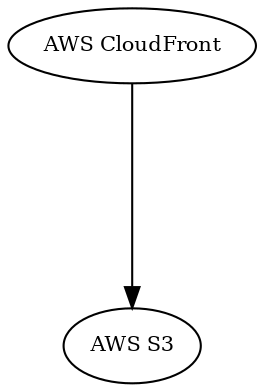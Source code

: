digraph overlay_current
{
  dpi=100
//  size="16,12!"
  ranksep=1.5
//  nodesep=1.5
  rankdir=TB
  overlap=false
  clusterrank=local
  compound=true
  newrank=true

  node [shape=ellipse fontsize=10 style=filled fillcolor=white]

  color=gray
  fontsize=24
  style=bold

  cf [label="AWS CloudFront"]
  s3 [label="AWS S3"]

  cf -> s3
}
